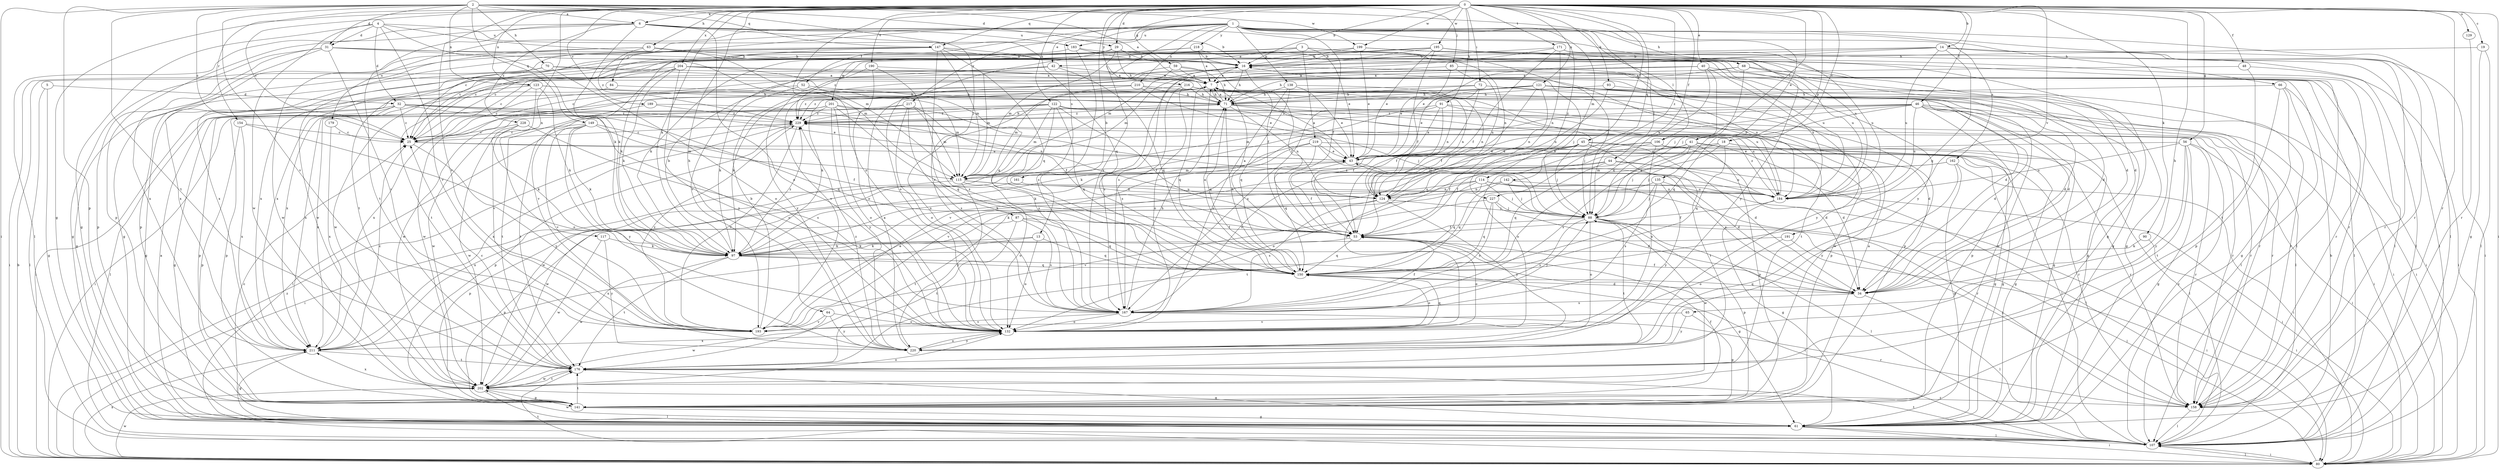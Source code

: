 strict digraph  {
0;
1;
2;
3;
4;
5;
6;
7;
13;
14;
16;
18;
19;
25;
29;
31;
32;
34;
40;
41;
42;
43;
44;
45;
46;
48;
52;
53;
56;
59;
61;
63;
64;
65;
66;
68;
70;
71;
72;
80;
84;
85;
87;
88;
90;
91;
93;
97;
106;
107;
114;
115;
117;
121;
122;
123;
124;
129;
132;
135;
138;
141;
142;
147;
149;
150;
154;
158;
161;
162;
167;
171;
176;
179;
183;
184;
189;
190;
191;
193;
195;
199;
201;
202;
204;
210;
211;
216;
217;
218;
219;
220;
227;
228;
229;
0 -> 6  [label=a];
0 -> 13  [label=b];
0 -> 14  [label=b];
0 -> 16  [label=b];
0 -> 18  [label=c];
0 -> 19  [label=c];
0 -> 25  [label=c];
0 -> 29  [label=d];
0 -> 40  [label=e];
0 -> 44  [label=f];
0 -> 45  [label=f];
0 -> 46  [label=f];
0 -> 48  [label=f];
0 -> 56  [label=g];
0 -> 59  [label=g];
0 -> 61  [label=g];
0 -> 63  [label=h];
0 -> 64  [label=h];
0 -> 65  [label=h];
0 -> 72  [label=i];
0 -> 80  [label=i];
0 -> 90  [label=k];
0 -> 91  [label=k];
0 -> 93  [label=k];
0 -> 97  [label=k];
0 -> 106  [label=l];
0 -> 117  [label=n];
0 -> 121  [label=n];
0 -> 122  [label=n];
0 -> 123  [label=n];
0 -> 129  [label=o];
0 -> 132  [label=o];
0 -> 135  [label=p];
0 -> 142  [label=q];
0 -> 147  [label=q];
0 -> 154  [label=r];
0 -> 158  [label=r];
0 -> 171  [label=t];
0 -> 189  [label=v];
0 -> 190  [label=v];
0 -> 191  [label=v];
0 -> 193  [label=v];
0 -> 195  [label=w];
0 -> 199  [label=w];
0 -> 204  [label=x];
0 -> 216  [label=y];
0 -> 227  [label=z];
1 -> 25  [label=c];
1 -> 41  [label=e];
1 -> 42  [label=e];
1 -> 52  [label=f];
1 -> 53  [label=f];
1 -> 66  [label=h];
1 -> 68  [label=h];
1 -> 84  [label=j];
1 -> 106  [label=l];
1 -> 107  [label=l];
1 -> 114  [label=m];
1 -> 138  [label=p];
1 -> 158  [label=r];
1 -> 161  [label=s];
1 -> 162  [label=s];
1 -> 167  [label=s];
1 -> 179  [label=u];
1 -> 183  [label=u];
1 -> 210  [label=x];
1 -> 217  [label=y];
1 -> 218  [label=y];
1 -> 227  [label=z];
2 -> 6  [label=a];
2 -> 7  [label=a];
2 -> 25  [label=c];
2 -> 29  [label=d];
2 -> 31  [label=d];
2 -> 70  [label=h];
2 -> 80  [label=i];
2 -> 85  [label=j];
2 -> 87  [label=j];
2 -> 88  [label=j];
2 -> 123  [label=n];
2 -> 141  [label=p];
2 -> 147  [label=q];
2 -> 149  [label=q];
2 -> 176  [label=t];
2 -> 193  [label=v];
2 -> 199  [label=w];
3 -> 42  [label=e];
3 -> 43  [label=e];
3 -> 88  [label=j];
3 -> 124  [label=n];
3 -> 201  [label=w];
3 -> 211  [label=x];
3 -> 219  [label=y];
4 -> 31  [label=d];
4 -> 32  [label=d];
4 -> 61  [label=g];
4 -> 97  [label=k];
4 -> 115  [label=m];
4 -> 183  [label=u];
4 -> 193  [label=v];
4 -> 202  [label=w];
5 -> 32  [label=d];
5 -> 61  [label=g];
5 -> 107  [label=l];
6 -> 16  [label=b];
6 -> 97  [label=k];
6 -> 107  [label=l];
6 -> 132  [label=o];
6 -> 141  [label=p];
6 -> 150  [label=q];
6 -> 176  [label=t];
6 -> 183  [label=u];
6 -> 184  [label=u];
6 -> 228  [label=z];
7 -> 71  [label=h];
7 -> 132  [label=o];
7 -> 150  [label=q];
7 -> 158  [label=r];
7 -> 184  [label=u];
7 -> 229  [label=z];
13 -> 97  [label=k];
13 -> 132  [label=o];
13 -> 150  [label=q];
13 -> 211  [label=x];
14 -> 16  [label=b];
14 -> 43  [label=e];
14 -> 80  [label=i];
14 -> 150  [label=q];
14 -> 158  [label=r];
14 -> 184  [label=u];
14 -> 211  [label=x];
16 -> 7  [label=a];
16 -> 53  [label=f];
16 -> 61  [label=g];
16 -> 71  [label=h];
16 -> 107  [label=l];
18 -> 43  [label=e];
18 -> 88  [label=j];
18 -> 107  [label=l];
18 -> 150  [label=q];
18 -> 158  [label=r];
18 -> 167  [label=s];
19 -> 16  [label=b];
19 -> 61  [label=g];
19 -> 107  [label=l];
25 -> 43  [label=e];
25 -> 107  [label=l];
25 -> 220  [label=y];
29 -> 16  [label=b];
29 -> 71  [label=h];
29 -> 107  [label=l];
29 -> 115  [label=m];
29 -> 132  [label=o];
29 -> 158  [label=r];
29 -> 202  [label=w];
31 -> 16  [label=b];
31 -> 34  [label=d];
31 -> 61  [label=g];
31 -> 115  [label=m];
31 -> 141  [label=p];
31 -> 193  [label=v];
31 -> 211  [label=x];
32 -> 25  [label=c];
32 -> 43  [label=e];
32 -> 61  [label=g];
32 -> 107  [label=l];
32 -> 132  [label=o];
32 -> 141  [label=p];
32 -> 150  [label=q];
32 -> 229  [label=z];
34 -> 43  [label=e];
34 -> 53  [label=f];
34 -> 107  [label=l];
34 -> 150  [label=q];
34 -> 167  [label=s];
40 -> 7  [label=a];
40 -> 80  [label=i];
40 -> 88  [label=j];
40 -> 115  [label=m];
40 -> 150  [label=q];
40 -> 167  [label=s];
40 -> 184  [label=u];
41 -> 34  [label=d];
41 -> 43  [label=e];
41 -> 61  [label=g];
41 -> 88  [label=j];
41 -> 97  [label=k];
41 -> 132  [label=o];
41 -> 141  [label=p];
42 -> 7  [label=a];
42 -> 25  [label=c];
42 -> 115  [label=m];
42 -> 150  [label=q];
42 -> 176  [label=t];
43 -> 7  [label=a];
43 -> 34  [label=d];
43 -> 53  [label=f];
43 -> 115  [label=m];
44 -> 97  [label=k];
44 -> 107  [label=l];
44 -> 115  [label=m];
44 -> 150  [label=q];
44 -> 184  [label=u];
45 -> 34  [label=d];
45 -> 43  [label=e];
45 -> 53  [label=f];
45 -> 61  [label=g];
45 -> 88  [label=j];
45 -> 132  [label=o];
45 -> 167  [label=s];
45 -> 176  [label=t];
46 -> 34  [label=d];
46 -> 43  [label=e];
46 -> 61  [label=g];
46 -> 80  [label=i];
46 -> 115  [label=m];
46 -> 141  [label=p];
46 -> 150  [label=q];
46 -> 158  [label=r];
46 -> 184  [label=u];
46 -> 193  [label=v];
46 -> 229  [label=z];
48 -> 7  [label=a];
48 -> 80  [label=i];
48 -> 176  [label=t];
52 -> 71  [label=h];
52 -> 97  [label=k];
52 -> 115  [label=m];
52 -> 202  [label=w];
53 -> 7  [label=a];
53 -> 61  [label=g];
53 -> 97  [label=k];
53 -> 132  [label=o];
53 -> 150  [label=q];
56 -> 43  [label=e];
56 -> 61  [label=g];
56 -> 80  [label=i];
56 -> 158  [label=r];
56 -> 176  [label=t];
56 -> 184  [label=u];
56 -> 220  [label=y];
59 -> 7  [label=a];
59 -> 34  [label=d];
59 -> 71  [label=h];
59 -> 193  [label=v];
59 -> 211  [label=x];
61 -> 7  [label=a];
61 -> 25  [label=c];
61 -> 80  [label=i];
61 -> 107  [label=l];
61 -> 202  [label=w];
63 -> 16  [label=b];
63 -> 53  [label=f];
63 -> 141  [label=p];
63 -> 202  [label=w];
63 -> 229  [label=z];
64 -> 132  [label=o];
64 -> 193  [label=v];
64 -> 202  [label=w];
64 -> 220  [label=y];
65 -> 141  [label=p];
65 -> 193  [label=v];
65 -> 220  [label=y];
66 -> 61  [label=g];
66 -> 71  [label=h];
66 -> 80  [label=i];
66 -> 107  [label=l];
66 -> 141  [label=p];
68 -> 7  [label=a];
68 -> 61  [label=g];
68 -> 71  [label=h];
68 -> 88  [label=j];
68 -> 158  [label=r];
70 -> 7  [label=a];
70 -> 34  [label=d];
70 -> 61  [label=g];
70 -> 80  [label=i];
70 -> 132  [label=o];
71 -> 7  [label=a];
71 -> 88  [label=j];
71 -> 124  [label=n];
71 -> 141  [label=p];
71 -> 150  [label=q];
71 -> 158  [label=r];
71 -> 229  [label=z];
72 -> 34  [label=d];
72 -> 43  [label=e];
72 -> 53  [label=f];
72 -> 71  [label=h];
72 -> 107  [label=l];
72 -> 229  [label=z];
80 -> 16  [label=b];
80 -> 88  [label=j];
80 -> 107  [label=l];
80 -> 176  [label=t];
80 -> 202  [label=w];
80 -> 211  [label=x];
80 -> 229  [label=z];
84 -> 71  [label=h];
84 -> 80  [label=i];
85 -> 7  [label=a];
85 -> 43  [label=e];
85 -> 124  [label=n];
85 -> 184  [label=u];
87 -> 53  [label=f];
87 -> 141  [label=p];
87 -> 150  [label=q];
87 -> 167  [label=s];
87 -> 176  [label=t];
88 -> 53  [label=f];
88 -> 107  [label=l];
88 -> 132  [label=o];
88 -> 141  [label=p];
88 -> 167  [label=s];
88 -> 176  [label=t];
88 -> 202  [label=w];
88 -> 229  [label=z];
90 -> 80  [label=i];
90 -> 97  [label=k];
91 -> 43  [label=e];
91 -> 53  [label=f];
91 -> 97  [label=k];
91 -> 176  [label=t];
91 -> 202  [label=w];
91 -> 229  [label=z];
93 -> 34  [label=d];
93 -> 71  [label=h];
93 -> 124  [label=n];
97 -> 16  [label=b];
97 -> 107  [label=l];
97 -> 150  [label=q];
97 -> 176  [label=t];
97 -> 202  [label=w];
97 -> 229  [label=z];
106 -> 34  [label=d];
106 -> 43  [label=e];
106 -> 53  [label=f];
106 -> 61  [label=g];
106 -> 132  [label=o];
106 -> 193  [label=v];
107 -> 16  [label=b];
107 -> 80  [label=i];
107 -> 176  [label=t];
107 -> 229  [label=z];
114 -> 80  [label=i];
114 -> 88  [label=j];
114 -> 97  [label=k];
114 -> 124  [label=n];
114 -> 150  [label=q];
114 -> 158  [label=r];
114 -> 184  [label=u];
114 -> 202  [label=w];
115 -> 124  [label=n];
115 -> 132  [label=o];
115 -> 184  [label=u];
115 -> 211  [label=x];
115 -> 220  [label=y];
117 -> 97  [label=k];
117 -> 202  [label=w];
117 -> 220  [label=y];
121 -> 53  [label=f];
121 -> 71  [label=h];
121 -> 80  [label=i];
121 -> 97  [label=k];
121 -> 124  [label=n];
121 -> 141  [label=p];
121 -> 158  [label=r];
121 -> 167  [label=s];
121 -> 211  [label=x];
121 -> 220  [label=y];
122 -> 53  [label=f];
122 -> 115  [label=m];
122 -> 150  [label=q];
122 -> 158  [label=r];
122 -> 167  [label=s];
122 -> 176  [label=t];
122 -> 184  [label=u];
122 -> 211  [label=x];
122 -> 229  [label=z];
123 -> 25  [label=c];
123 -> 61  [label=g];
123 -> 71  [label=h];
123 -> 97  [label=k];
123 -> 124  [label=n];
123 -> 193  [label=v];
124 -> 88  [label=j];
124 -> 167  [label=s];
124 -> 176  [label=t];
124 -> 220  [label=y];
129 -> 158  [label=r];
132 -> 150  [label=q];
132 -> 211  [label=x];
132 -> 220  [label=y];
135 -> 88  [label=j];
135 -> 167  [label=s];
135 -> 176  [label=t];
135 -> 184  [label=u];
135 -> 220  [label=y];
138 -> 43  [label=e];
138 -> 71  [label=h];
138 -> 132  [label=o];
138 -> 141  [label=p];
138 -> 150  [label=q];
141 -> 7  [label=a];
141 -> 53  [label=f];
141 -> 61  [label=g];
141 -> 176  [label=t];
142 -> 80  [label=i];
142 -> 88  [label=j];
142 -> 124  [label=n];
142 -> 150  [label=q];
147 -> 16  [label=b];
147 -> 25  [label=c];
147 -> 61  [label=g];
147 -> 97  [label=k];
147 -> 115  [label=m];
147 -> 150  [label=q];
147 -> 167  [label=s];
147 -> 184  [label=u];
147 -> 211  [label=x];
149 -> 25  [label=c];
149 -> 53  [label=f];
149 -> 97  [label=k];
149 -> 107  [label=l];
149 -> 115  [label=m];
149 -> 193  [label=v];
149 -> 220  [label=y];
150 -> 7  [label=a];
150 -> 34  [label=d];
150 -> 71  [label=h];
150 -> 132  [label=o];
154 -> 25  [label=c];
154 -> 132  [label=o];
154 -> 141  [label=p];
154 -> 211  [label=x];
158 -> 88  [label=j];
158 -> 107  [label=l];
161 -> 141  [label=p];
161 -> 184  [label=u];
162 -> 61  [label=g];
162 -> 80  [label=i];
162 -> 115  [label=m];
162 -> 132  [label=o];
162 -> 220  [label=y];
167 -> 53  [label=f];
167 -> 71  [label=h];
167 -> 88  [label=j];
167 -> 132  [label=o];
167 -> 158  [label=r];
167 -> 193  [label=v];
171 -> 16  [label=b];
171 -> 53  [label=f];
171 -> 107  [label=l];
171 -> 124  [label=n];
171 -> 167  [label=s];
171 -> 184  [label=u];
176 -> 25  [label=c];
176 -> 61  [label=g];
176 -> 202  [label=w];
179 -> 25  [label=c];
179 -> 211  [label=x];
183 -> 16  [label=b];
183 -> 34  [label=d];
183 -> 167  [label=s];
183 -> 176  [label=t];
184 -> 16  [label=b];
184 -> 53  [label=f];
184 -> 61  [label=g];
184 -> 229  [label=z];
189 -> 124  [label=n];
189 -> 176  [label=t];
189 -> 229  [label=z];
190 -> 7  [label=a];
190 -> 132  [label=o];
190 -> 167  [label=s];
190 -> 220  [label=y];
191 -> 80  [label=i];
191 -> 97  [label=k];
191 -> 132  [label=o];
193 -> 16  [label=b];
193 -> 43  [label=e];
193 -> 229  [label=z];
195 -> 16  [label=b];
195 -> 43  [label=e];
195 -> 53  [label=f];
195 -> 107  [label=l];
195 -> 115  [label=m];
195 -> 184  [label=u];
195 -> 193  [label=v];
195 -> 229  [label=z];
199 -> 16  [label=b];
199 -> 25  [label=c];
199 -> 43  [label=e];
199 -> 61  [label=g];
199 -> 97  [label=k];
199 -> 107  [label=l];
199 -> 220  [label=y];
201 -> 34  [label=d];
201 -> 80  [label=i];
201 -> 88  [label=j];
201 -> 132  [label=o];
201 -> 150  [label=q];
201 -> 202  [label=w];
201 -> 220  [label=y];
201 -> 229  [label=z];
202 -> 107  [label=l];
202 -> 132  [label=o];
202 -> 141  [label=p];
202 -> 158  [label=r];
202 -> 176  [label=t];
202 -> 211  [label=x];
204 -> 7  [label=a];
204 -> 25  [label=c];
204 -> 88  [label=j];
204 -> 97  [label=k];
204 -> 150  [label=q];
204 -> 193  [label=v];
204 -> 202  [label=w];
204 -> 220  [label=y];
210 -> 43  [label=e];
210 -> 71  [label=h];
210 -> 115  [label=m];
210 -> 124  [label=n];
210 -> 202  [label=w];
210 -> 211  [label=x];
211 -> 25  [label=c];
211 -> 61  [label=g];
211 -> 176  [label=t];
216 -> 61  [label=g];
216 -> 71  [label=h];
216 -> 97  [label=k];
216 -> 124  [label=n];
216 -> 132  [label=o];
216 -> 167  [label=s];
217 -> 53  [label=f];
217 -> 115  [label=m];
217 -> 132  [label=o];
217 -> 141  [label=p];
217 -> 167  [label=s];
217 -> 229  [label=z];
218 -> 7  [label=a];
218 -> 16  [label=b];
218 -> 25  [label=c];
218 -> 211  [label=x];
218 -> 220  [label=y];
219 -> 43  [label=e];
219 -> 80  [label=i];
219 -> 150  [label=q];
219 -> 158  [label=r];
219 -> 184  [label=u];
219 -> 202  [label=w];
220 -> 7  [label=a];
220 -> 132  [label=o];
220 -> 229  [label=z];
227 -> 34  [label=d];
227 -> 88  [label=j];
227 -> 150  [label=q];
227 -> 167  [label=s];
227 -> 193  [label=v];
228 -> 25  [label=c];
228 -> 97  [label=k];
228 -> 167  [label=s];
228 -> 202  [label=w];
229 -> 25  [label=c];
229 -> 71  [label=h];
229 -> 141  [label=p];
229 -> 193  [label=v];
229 -> 211  [label=x];
}

